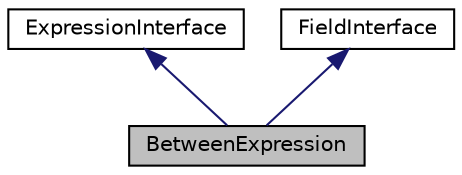 digraph "BetweenExpression"
{
  edge [fontname="Helvetica",fontsize="10",labelfontname="Helvetica",labelfontsize="10"];
  node [fontname="Helvetica",fontsize="10",shape=record];
  Node1 [label="BetweenExpression",height=0.2,width=0.4,color="black", fillcolor="grey75", style="filled", fontcolor="black"];
  Node2 -> Node1 [dir="back",color="midnightblue",fontsize="10",style="solid",fontname="Helvetica"];
  Node2 [label="ExpressionInterface",height=0.2,width=0.4,color="black", fillcolor="white", style="filled",URL="$interface_cake_1_1_database_1_1_expression_interface.html"];
  Node3 -> Node1 [dir="back",color="midnightblue",fontsize="10",style="solid",fontname="Helvetica"];
  Node3 [label="FieldInterface",height=0.2,width=0.4,color="black", fillcolor="white", style="filled",URL="$interface_cake_1_1_database_1_1_expression_1_1_field_interface.html"];
}
